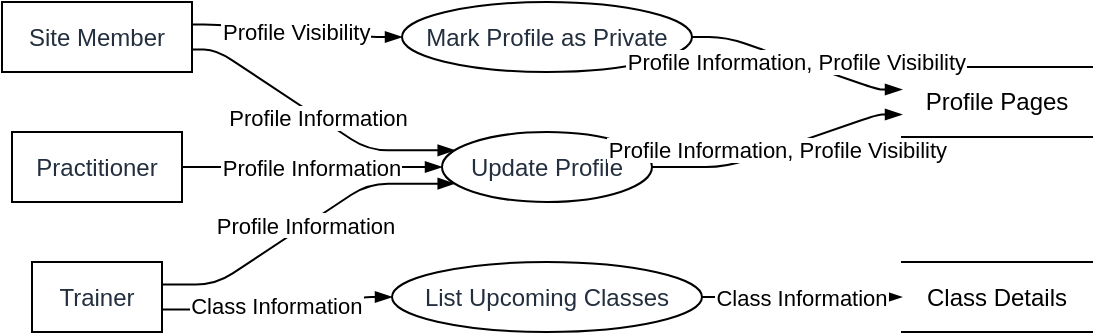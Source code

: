<mxfile version="23.0.2" type="device">
  <diagram name="Page-1" id="NPHjwC79ZcieFAewdQ-f">
    <mxGraphModel dx="794" dy="511" grid="1" gridSize="10" guides="1" tooltips="1" connect="1" arrows="1" fold="1" page="1" pageScale="1" pageWidth="827" pageHeight="1169" math="0" shadow="0">
      <root>
        <mxCell id="0" />
        <mxCell id="1" parent="0" />
        <UserObject label="Site Member" type="externalEntity" source="" flow="Profile Information" placeholders="1" id="x5vMkq9RxhVoWxni3DNG-1">
          <mxCell style="shape=rectangle;whiteSpace=wrap;html=1;fillColor=#ffffff;strokeColor=#000000;align=center;verticalAlign=middle;fontColor=#232F3E;" vertex="1" parent="1">
            <mxGeometry width="95" height="35" as="geometry" />
          </mxCell>
        </UserObject>
        <UserObject label="Practitioner" type="externalEntity" source="" flow="Profile Information" placeholders="1" id="x5vMkq9RxhVoWxni3DNG-2">
          <mxCell style="shape=rectangle;whiteSpace=wrap;html=1;fillColor=#ffffff;strokeColor=#000000;align=center;verticalAlign=middle;fontColor=#232F3E;" vertex="1" parent="1">
            <mxGeometry x="5" y="65" width="85" height="35" as="geometry" />
          </mxCell>
        </UserObject>
        <UserObject label="Trainer" type="externalEntity" source="" flow="Profile Information, Class Information" placeholders="1" id="x5vMkq9RxhVoWxni3DNG-3">
          <mxCell style="shape=rectangle;whiteSpace=wrap;html=1;fillColor=#ffffff;strokeColor=#000000;align=center;verticalAlign=middle;fontColor=#232F3E;" vertex="1" parent="1">
            <mxGeometry x="15" y="130" width="65" height="35" as="geometry" />
          </mxCell>
        </UserObject>
        <UserObject label="Update Profile" type="process" source="1,2,3" flow="Profile Information" placeholders="1" id="x5vMkq9RxhVoWxni3DNG-4">
          <mxCell style="shape=ellipse;perimeter=ellipsePerimeter;whiteSpace=wrap;html=1;fillColor=#ffffff;strokeColor=#000000;align=center;verticalAlign=middle;fontColor=#232F3E;" vertex="1" parent="1">
            <mxGeometry x="220" y="65" width="105" height="35" as="geometry" />
          </mxCell>
        </UserObject>
        <UserObject label="Mark Profile as Private" type="process" source="1" flow="Profile Visibility" placeholders="1" id="x5vMkq9RxhVoWxni3DNG-5">
          <mxCell style="shape=ellipse;perimeter=ellipsePerimeter;whiteSpace=wrap;html=1;fillColor=#ffffff;strokeColor=#000000;align=center;verticalAlign=middle;fontColor=#232F3E;" vertex="1" parent="1">
            <mxGeometry x="200" width="145" height="35" as="geometry" />
          </mxCell>
        </UserObject>
        <UserObject label="List Upcoming Classes" type="process" source="3" flow="Class Information" placeholders="1" id="x5vMkq9RxhVoWxni3DNG-6">
          <mxCell style="shape=ellipse;perimeter=ellipsePerimeter;whiteSpace=wrap;html=1;fillColor=#ffffff;strokeColor=#000000;align=center;verticalAlign=middle;fontColor=#232F3E;" vertex="1" parent="1">
            <mxGeometry x="195" y="130" width="155" height="35" as="geometry" />
          </mxCell>
        </UserObject>
        <UserObject label="Profile Pages" type="dataStore" source="4,5" flow="Profile Information, Profile Visibility" placeholders="1" id="x5vMkq9RxhVoWxni3DNG-7">
          <mxCell style="html=1;dashed=0;whiteSpace=wrap;shape=partialRectangle;right=0;left=0;" vertex="1" parent="1">
            <mxGeometry x="450" y="32.5" width="95" height="35" as="geometry" />
          </mxCell>
        </UserObject>
        <UserObject label="Class Details" type="dataStore" source="6" flow="Class Information" placeholders="1" id="x5vMkq9RxhVoWxni3DNG-8">
          <mxCell style="html=1;dashed=0;whiteSpace=wrap;shape=partialRectangle;right=0;left=0;" vertex="1" parent="1">
            <mxGeometry x="450" y="130" width="95" height="35" as="geometry" />
          </mxCell>
        </UserObject>
        <mxCell id="x5vMkq9RxhVoWxni3DNG-9" value="Profile Information" style="endArrow=blockThin;endFill=1;fontSize=11;orthogonal=1;noEdgeStyle=1;" edge="1" parent="1" source="x5vMkq9RxhVoWxni3DNG-1" target="x5vMkq9RxhVoWxni3DNG-4">
          <mxGeometry relative="1" as="geometry">
            <Array as="points">
              <mxPoint x="107" y="23.75" />
              <mxPoint x="183" y="74.167" />
            </Array>
          </mxGeometry>
        </mxCell>
        <mxCell id="x5vMkq9RxhVoWxni3DNG-10" value="Profile Information" style="endArrow=blockThin;endFill=1;fontSize=11;orthogonal=1;noEdgeStyle=1;" edge="1" parent="1" source="x5vMkq9RxhVoWxni3DNG-2" target="x5vMkq9RxhVoWxni3DNG-4">
          <mxGeometry relative="1" as="geometry">
            <Array as="points">
              <mxPoint x="107" y="82.5" />
              <mxPoint x="181" y="82.5" />
            </Array>
          </mxGeometry>
        </mxCell>
        <mxCell id="x5vMkq9RxhVoWxni3DNG-11" value="Profile Information" style="endArrow=blockThin;endFill=1;fontSize=11;orthogonal=1;noEdgeStyle=1;" edge="1" parent="1" source="x5vMkq9RxhVoWxni3DNG-3" target="x5vMkq9RxhVoWxni3DNG-4">
          <mxGeometry relative="1" as="geometry">
            <Array as="points">
              <mxPoint x="107" y="141.25" />
              <mxPoint x="183" y="90.833" />
            </Array>
          </mxGeometry>
        </mxCell>
        <mxCell id="x5vMkq9RxhVoWxni3DNG-12" value="Profile Visibility" style="endArrow=blockThin;endFill=1;fontSize=11;orthogonal=1;noEdgeStyle=1;" edge="1" parent="1" source="x5vMkq9RxhVoWxni3DNG-1" target="x5vMkq9RxhVoWxni3DNG-5">
          <mxGeometry relative="1" as="geometry">
            <Array as="points">
              <mxPoint x="107" y="11.25" />
              <mxPoint x="183" y="17.5" />
            </Array>
          </mxGeometry>
        </mxCell>
        <mxCell id="x5vMkq9RxhVoWxni3DNG-13" value="Class Information" style="endArrow=blockThin;endFill=1;fontSize=11;orthogonal=1;noEdgeStyle=1;" edge="1" parent="1" source="x5vMkq9RxhVoWxni3DNG-3" target="x5vMkq9RxhVoWxni3DNG-6">
          <mxGeometry relative="1" as="geometry">
            <Array as="points">
              <mxPoint x="107" y="153.75" />
              <mxPoint x="183" y="147.5" />
            </Array>
          </mxGeometry>
        </mxCell>
        <mxCell id="x5vMkq9RxhVoWxni3DNG-14" value="Profile Information, Profile Visibility" style="endArrow=blockThin;endFill=1;fontSize=11;orthogonal=1;noEdgeStyle=1;" edge="1" parent="1" source="x5vMkq9RxhVoWxni3DNG-4" target="x5vMkq9RxhVoWxni3DNG-7">
          <mxGeometry relative="1" as="geometry">
            <Array as="points">
              <mxPoint x="362" y="82.5" />
              <mxPoint x="438" y="56.25" />
            </Array>
          </mxGeometry>
        </mxCell>
        <mxCell id="x5vMkq9RxhVoWxni3DNG-15" value="Profile Information, Profile Visibility" style="endArrow=blockThin;endFill=1;fontSize=11;orthogonal=1;noEdgeStyle=1;" edge="1" parent="1" source="x5vMkq9RxhVoWxni3DNG-5" target="x5vMkq9RxhVoWxni3DNG-7">
          <mxGeometry relative="1" as="geometry">
            <Array as="points">
              <mxPoint x="362" y="17.5" />
              <mxPoint x="438" y="43.75" />
            </Array>
          </mxGeometry>
        </mxCell>
        <mxCell id="x5vMkq9RxhVoWxni3DNG-16" value="Class Information" style="endArrow=blockThin;endFill=1;fontSize=11;orthogonal=1;noEdgeStyle=1;" edge="1" parent="1" source="x5vMkq9RxhVoWxni3DNG-6" target="x5vMkq9RxhVoWxni3DNG-8">
          <mxGeometry relative="1" as="geometry">
            <Array as="points">
              <mxPoint x="362" y="147.5" />
              <mxPoint x="438" y="147.5" />
            </Array>
          </mxGeometry>
        </mxCell>
      </root>
    </mxGraphModel>
  </diagram>
</mxfile>
